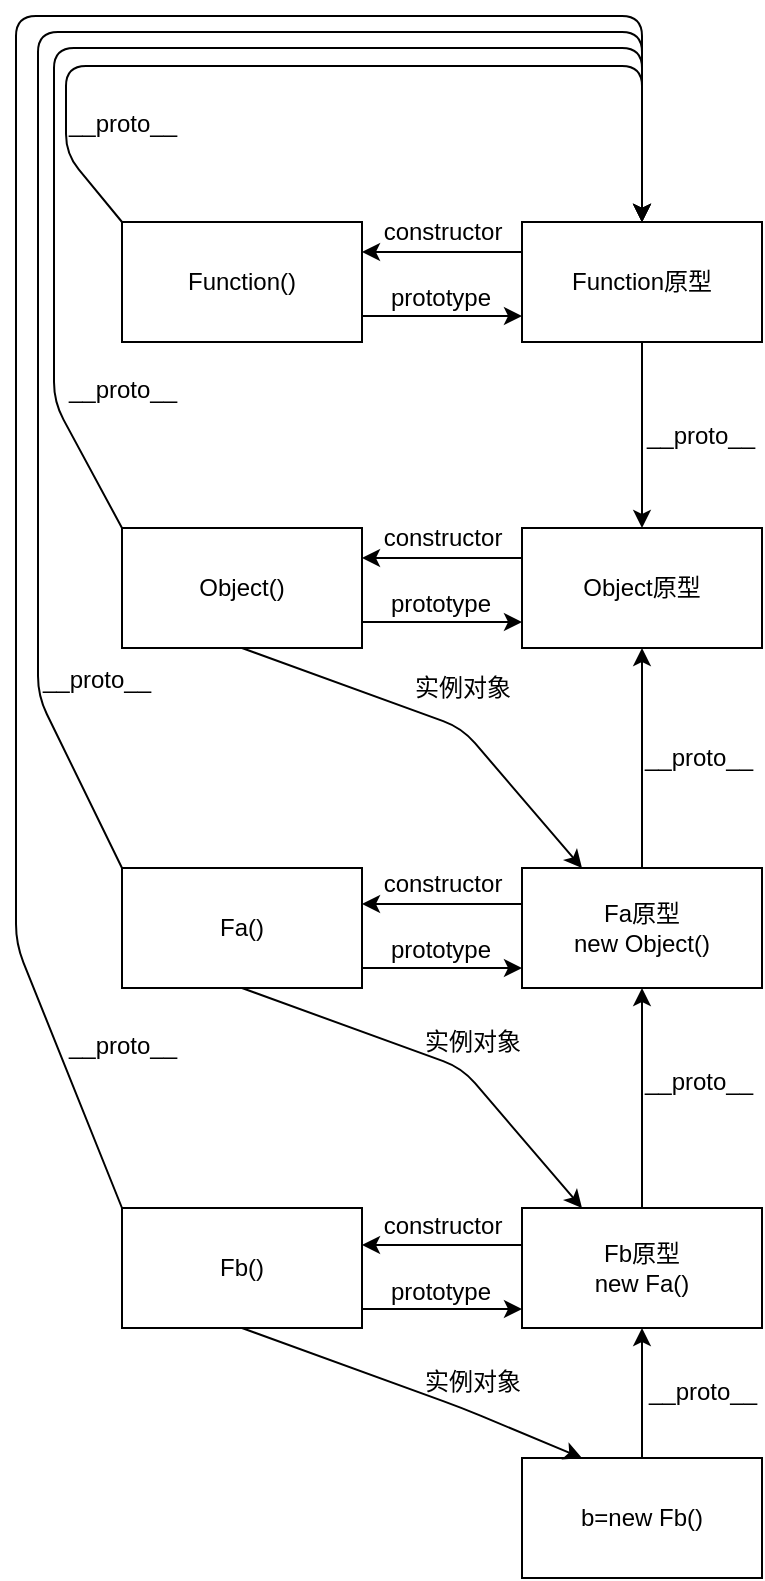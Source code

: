 <mxfile version="13.4.8" type="device"><diagram id="Ke9rMWxF1_PQh5NCXmY5" name="第 1 页"><mxGraphModel dx="1422" dy="1882" grid="0" gridSize="10" guides="1" tooltips="1" connect="1" arrows="1" fold="1" page="1" pageScale="1" pageWidth="827" pageHeight="1169" math="0" shadow="0"><root><mxCell id="0"/><mxCell id="1" parent="0"/><mxCell id="jwcJNlYKKYTkfmkZZnPN-32" value="Fa()" style="rounded=0;whiteSpace=wrap;html=1;" vertex="1" parent="1"><mxGeometry x="140" y="290" width="120" height="60" as="geometry"/></mxCell><mxCell id="jwcJNlYKKYTkfmkZZnPN-33" value="Fa原型&lt;br&gt;new Object()" style="rounded=0;whiteSpace=wrap;html=1;" vertex="1" parent="1"><mxGeometry x="340" y="290" width="120" height="60" as="geometry"/></mxCell><mxCell id="jwcJNlYKKYTkfmkZZnPN-34" value="" style="edgeStyle=orthogonalEdgeStyle;rounded=0;orthogonalLoop=1;jettySize=auto;html=1;" edge="1" parent="1" source="jwcJNlYKKYTkfmkZZnPN-35" target="jwcJNlYKKYTkfmkZZnPN-37"><mxGeometry relative="1" as="geometry"><Array as="points"><mxPoint x="305" y="167"/><mxPoint x="305" y="167"/></Array></mxGeometry></mxCell><mxCell id="jwcJNlYKKYTkfmkZZnPN-35" value="Object()" style="rounded=0;whiteSpace=wrap;html=1;" vertex="1" parent="1"><mxGeometry x="140" y="120" width="120" height="60" as="geometry"/></mxCell><mxCell id="jwcJNlYKKYTkfmkZZnPN-36" style="edgeStyle=orthogonalEdgeStyle;rounded=0;orthogonalLoop=1;jettySize=auto;html=1;exitX=0;exitY=0.25;exitDx=0;exitDy=0;entryX=1;entryY=0.25;entryDx=0;entryDy=0;" edge="1" parent="1" source="jwcJNlYKKYTkfmkZZnPN-37" target="jwcJNlYKKYTkfmkZZnPN-35"><mxGeometry relative="1" as="geometry"><Array as="points"><mxPoint x="319" y="135"/><mxPoint x="319" y="135"/></Array></mxGeometry></mxCell><mxCell id="jwcJNlYKKYTkfmkZZnPN-37" value="Object原型" style="rounded=0;whiteSpace=wrap;html=1;" vertex="1" parent="1"><mxGeometry x="340" y="120" width="120" height="60" as="geometry"/></mxCell><mxCell id="jwcJNlYKKYTkfmkZZnPN-38" value="prototype" style="text;html=1;align=center;verticalAlign=middle;resizable=0;points=[];autosize=1;" vertex="1" parent="1"><mxGeometry x="264" y="148" width="70" height="20" as="geometry"/></mxCell><mxCell id="jwcJNlYKKYTkfmkZZnPN-39" value="constructor" style="text;html=1;align=center;verticalAlign=middle;resizable=0;points=[];autosize=1;" vertex="1" parent="1"><mxGeometry x="265" y="115" width="70" height="20" as="geometry"/></mxCell><mxCell id="jwcJNlYKKYTkfmkZZnPN-40" value="Fb()" style="rounded=0;whiteSpace=wrap;html=1;" vertex="1" parent="1"><mxGeometry x="140" y="460" width="120" height="60" as="geometry"/></mxCell><mxCell id="jwcJNlYKKYTkfmkZZnPN-41" value="Fb原型&lt;br&gt;new Fa()" style="rounded=0;whiteSpace=wrap;html=1;" vertex="1" parent="1"><mxGeometry x="340" y="460" width="120" height="60" as="geometry"/></mxCell><mxCell id="jwcJNlYKKYTkfmkZZnPN-42" value="" style="endArrow=classic;html=1;exitX=0.5;exitY=0;exitDx=0;exitDy=0;entryX=0.5;entryY=1;entryDx=0;entryDy=0;" edge="1" parent="1" source="jwcJNlYKKYTkfmkZZnPN-33" target="jwcJNlYKKYTkfmkZZnPN-37"><mxGeometry width="50" height="50" relative="1" as="geometry"><mxPoint x="380" y="290" as="sourcePoint"/><mxPoint x="430" y="240" as="targetPoint"/></mxGeometry></mxCell><mxCell id="jwcJNlYKKYTkfmkZZnPN-43" value="__proto__" style="text;html=1;align=center;verticalAlign=middle;resizable=0;points=[];" vertex="1" connectable="0" parent="jwcJNlYKKYTkfmkZZnPN-42"><mxGeometry x="-0.236" relative="1" as="geometry"><mxPoint x="28" y="-13" as="offset"/></mxGeometry></mxCell><mxCell id="jwcJNlYKKYTkfmkZZnPN-44" value="" style="endArrow=classic;html=1;exitX=0.5;exitY=0;exitDx=0;exitDy=0;entryX=0.5;entryY=1;entryDx=0;entryDy=0;" edge="1" parent="1" source="jwcJNlYKKYTkfmkZZnPN-41" target="jwcJNlYKKYTkfmkZZnPN-33"><mxGeometry width="50" height="50" relative="1" as="geometry"><mxPoint x="410" y="300" as="sourcePoint"/><mxPoint x="410" y="190" as="targetPoint"/></mxGeometry></mxCell><mxCell id="jwcJNlYKKYTkfmkZZnPN-45" value="" style="endArrow=classic;html=1;exitX=0.5;exitY=1;exitDx=0;exitDy=0;entryX=0.25;entryY=0;entryDx=0;entryDy=0;" edge="1" parent="1" source="jwcJNlYKKYTkfmkZZnPN-32" target="jwcJNlYKKYTkfmkZZnPN-41"><mxGeometry width="50" height="50" relative="1" as="geometry"><mxPoint x="410" y="470" as="sourcePoint"/><mxPoint x="410" y="360" as="targetPoint"/><Array as="points"><mxPoint x="310" y="390"/></Array></mxGeometry></mxCell><mxCell id="jwcJNlYKKYTkfmkZZnPN-46" value="" style="endArrow=classic;html=1;entryX=0.25;entryY=0;entryDx=0;entryDy=0;" edge="1" parent="1"><mxGeometry width="50" height="50" relative="1" as="geometry"><mxPoint x="200" y="180" as="sourcePoint"/><mxPoint x="370" y="290" as="targetPoint"/><Array as="points"><mxPoint x="310" y="220"/></Array></mxGeometry></mxCell><mxCell id="jwcJNlYKKYTkfmkZZnPN-47" value="实例对象" style="text;html=1;align=center;verticalAlign=middle;resizable=0;points=[];" vertex="1" connectable="0" parent="jwcJNlYKKYTkfmkZZnPN-46"><mxGeometry x="-0.039" y="1" relative="1" as="geometry"><mxPoint x="14.74" y="-13.58" as="offset"/></mxGeometry></mxCell><mxCell id="jwcJNlYKKYTkfmkZZnPN-48" value="" style="edgeStyle=orthogonalEdgeStyle;rounded=0;orthogonalLoop=1;jettySize=auto;html=1;" edge="1" parent="1" source="jwcJNlYKKYTkfmkZZnPN-49" target="jwcJNlYKKYTkfmkZZnPN-41"><mxGeometry relative="1" as="geometry"/></mxCell><mxCell id="jwcJNlYKKYTkfmkZZnPN-49" value="b=new Fb()" style="rounded=0;whiteSpace=wrap;html=1;" vertex="1" parent="1"><mxGeometry x="340" y="585" width="120" height="60" as="geometry"/></mxCell><mxCell id="jwcJNlYKKYTkfmkZZnPN-50" value="实例对象" style="text;html=1;align=center;verticalAlign=middle;resizable=0;points=[];" vertex="1" connectable="0" parent="1"><mxGeometry x="300.001" y="389.996" as="geometry"><mxPoint x="14.74" y="-13.58" as="offset"/></mxGeometry></mxCell><mxCell id="jwcJNlYKKYTkfmkZZnPN-51" value="" style="endArrow=classic;html=1;entryX=0.25;entryY=0;entryDx=0;entryDy=0;exitX=0.5;exitY=1;exitDx=0;exitDy=0;" edge="1" parent="1" source="jwcJNlYKKYTkfmkZZnPN-40" target="jwcJNlYKKYTkfmkZZnPN-49"><mxGeometry width="50" height="50" relative="1" as="geometry"><mxPoint x="210" y="560" as="sourcePoint"/><mxPoint x="370" y="630" as="targetPoint"/><Array as="points"><mxPoint x="310" y="560"/></Array></mxGeometry></mxCell><mxCell id="jwcJNlYKKYTkfmkZZnPN-52" value="实例对象" style="text;html=1;align=center;verticalAlign=middle;resizable=0;points=[];" vertex="1" connectable="0" parent="1"><mxGeometry x="300.001" y="559.996" as="geometry"><mxPoint x="14.74" y="-13.58" as="offset"/></mxGeometry></mxCell><mxCell id="jwcJNlYKKYTkfmkZZnPN-53" value="__proto__" style="text;html=1;align=center;verticalAlign=middle;resizable=0;points=[];" vertex="1" connectable="0" parent="1"><mxGeometry x="398" y="405" as="geometry"><mxPoint x="30" y="-8" as="offset"/></mxGeometry></mxCell><mxCell id="jwcJNlYKKYTkfmkZZnPN-54" value="__proto__" style="text;html=1;align=center;verticalAlign=middle;resizable=0;points=[];" vertex="1" connectable="0" parent="1"><mxGeometry x="400" y="560" as="geometry"><mxPoint x="30" y="-8" as="offset"/></mxGeometry></mxCell><mxCell id="jwcJNlYKKYTkfmkZZnPN-55" value="" style="edgeStyle=orthogonalEdgeStyle;rounded=0;orthogonalLoop=1;jettySize=auto;html=1;" edge="1" parent="1"><mxGeometry relative="1" as="geometry"><mxPoint x="260" y="340" as="sourcePoint"/><mxPoint x="340" y="340" as="targetPoint"/><Array as="points"><mxPoint x="305" y="340"/><mxPoint x="305" y="340"/></Array></mxGeometry></mxCell><mxCell id="jwcJNlYKKYTkfmkZZnPN-56" style="edgeStyle=orthogonalEdgeStyle;rounded=0;orthogonalLoop=1;jettySize=auto;html=1;exitX=0;exitY=0.25;exitDx=0;exitDy=0;entryX=1;entryY=0.25;entryDx=0;entryDy=0;" edge="1" parent="1"><mxGeometry relative="1" as="geometry"><mxPoint x="340" y="308" as="sourcePoint"/><mxPoint x="260" y="308" as="targetPoint"/><Array as="points"><mxPoint x="319" y="308"/><mxPoint x="319" y="308"/></Array></mxGeometry></mxCell><mxCell id="jwcJNlYKKYTkfmkZZnPN-57" value="prototype" style="text;html=1;align=center;verticalAlign=middle;resizable=0;points=[];autosize=1;" vertex="1" parent="1"><mxGeometry x="264" y="321" width="70" height="20" as="geometry"/></mxCell><mxCell id="jwcJNlYKKYTkfmkZZnPN-58" value="constructor" style="text;html=1;align=center;verticalAlign=middle;resizable=0;points=[];autosize=1;" vertex="1" parent="1"><mxGeometry x="265" y="288" width="70" height="20" as="geometry"/></mxCell><mxCell id="jwcJNlYKKYTkfmkZZnPN-59" value="" style="edgeStyle=orthogonalEdgeStyle;rounded=0;orthogonalLoop=1;jettySize=auto;html=1;" edge="1" parent="1"><mxGeometry relative="1" as="geometry"><mxPoint x="260" y="510.5" as="sourcePoint"/><mxPoint x="340" y="510.5" as="targetPoint"/><Array as="points"><mxPoint x="305" y="510.5"/><mxPoint x="305" y="510.5"/></Array></mxGeometry></mxCell><mxCell id="jwcJNlYKKYTkfmkZZnPN-60" style="edgeStyle=orthogonalEdgeStyle;rounded=0;orthogonalLoop=1;jettySize=auto;html=1;exitX=0;exitY=0.25;exitDx=0;exitDy=0;entryX=1;entryY=0.25;entryDx=0;entryDy=0;" edge="1" parent="1"><mxGeometry relative="1" as="geometry"><mxPoint x="340" y="478.5" as="sourcePoint"/><mxPoint x="260" y="478.5" as="targetPoint"/><Array as="points"><mxPoint x="319" y="478.5"/><mxPoint x="319" y="478.5"/></Array></mxGeometry></mxCell><mxCell id="jwcJNlYKKYTkfmkZZnPN-61" value="prototype" style="text;html=1;align=center;verticalAlign=middle;resizable=0;points=[];autosize=1;" vertex="1" parent="1"><mxGeometry x="264" y="491.5" width="70" height="20" as="geometry"/></mxCell><mxCell id="jwcJNlYKKYTkfmkZZnPN-62" value="constructor" style="text;html=1;align=center;verticalAlign=middle;resizable=0;points=[];autosize=1;" vertex="1" parent="1"><mxGeometry x="265" y="458.5" width="70" height="20" as="geometry"/></mxCell><mxCell id="jwcJNlYKKYTkfmkZZnPN-63" value="" style="edgeStyle=orthogonalEdgeStyle;rounded=0;orthogonalLoop=1;jettySize=auto;html=1;" edge="1" source="jwcJNlYKKYTkfmkZZnPN-64" target="jwcJNlYKKYTkfmkZZnPN-66" parent="1"><mxGeometry relative="1" as="geometry"><Array as="points"><mxPoint x="305" y="14"/><mxPoint x="305" y="14"/></Array></mxGeometry></mxCell><mxCell id="jwcJNlYKKYTkfmkZZnPN-64" value="Function()" style="rounded=0;whiteSpace=wrap;html=1;" vertex="1" parent="1"><mxGeometry x="140" y="-33" width="120" height="60" as="geometry"/></mxCell><mxCell id="jwcJNlYKKYTkfmkZZnPN-65" style="edgeStyle=orthogonalEdgeStyle;rounded=0;orthogonalLoop=1;jettySize=auto;html=1;exitX=0;exitY=0.25;exitDx=0;exitDy=0;entryX=1;entryY=0.25;entryDx=0;entryDy=0;" edge="1" source="jwcJNlYKKYTkfmkZZnPN-66" target="jwcJNlYKKYTkfmkZZnPN-64" parent="1"><mxGeometry relative="1" as="geometry"><Array as="points"><mxPoint x="319" y="-18"/><mxPoint x="319" y="-18"/></Array></mxGeometry></mxCell><mxCell id="jwcJNlYKKYTkfmkZZnPN-66" value="Function原型" style="rounded=0;whiteSpace=wrap;html=1;" vertex="1" parent="1"><mxGeometry x="340" y="-33" width="120" height="60" as="geometry"/></mxCell><mxCell id="jwcJNlYKKYTkfmkZZnPN-67" value="prototype" style="text;html=1;align=center;verticalAlign=middle;resizable=0;points=[];autosize=1;" vertex="1" parent="1"><mxGeometry x="264" y="-5" width="70" height="20" as="geometry"/></mxCell><mxCell id="jwcJNlYKKYTkfmkZZnPN-68" value="constructor" style="text;html=1;align=center;verticalAlign=middle;resizable=0;points=[];autosize=1;" vertex="1" parent="1"><mxGeometry x="265" y="-38" width="70" height="20" as="geometry"/></mxCell><mxCell id="jwcJNlYKKYTkfmkZZnPN-69" value="" style="endArrow=classic;html=1;exitX=0.5;exitY=1;exitDx=0;exitDy=0;entryX=0.5;entryY=0;entryDx=0;entryDy=0;" edge="1" parent="1" source="jwcJNlYKKYTkfmkZZnPN-66" target="jwcJNlYKKYTkfmkZZnPN-37"><mxGeometry width="50" height="50" relative="1" as="geometry"><mxPoint x="410" y="300" as="sourcePoint"/><mxPoint x="410" y="190" as="targetPoint"/></mxGeometry></mxCell><mxCell id="jwcJNlYKKYTkfmkZZnPN-70" value="__proto__" style="text;html=1;align=center;verticalAlign=middle;resizable=0;points=[];" vertex="1" connectable="0" parent="jwcJNlYKKYTkfmkZZnPN-69"><mxGeometry x="-0.236" relative="1" as="geometry"><mxPoint x="29" y="11" as="offset"/></mxGeometry></mxCell><mxCell id="jwcJNlYKKYTkfmkZZnPN-71" value="" style="endArrow=classic;html=1;exitX=0;exitY=0;exitDx=0;exitDy=0;entryX=0.5;entryY=0;entryDx=0;entryDy=0;" edge="1" parent="1" source="jwcJNlYKKYTkfmkZZnPN-64" target="jwcJNlYKKYTkfmkZZnPN-66"><mxGeometry width="50" height="50" relative="1" as="geometry"><mxPoint x="167" y="-105" as="sourcePoint"/><mxPoint x="457" y="-131" as="targetPoint"/><Array as="points"><mxPoint x="112" y="-67"/><mxPoint x="112" y="-111"/><mxPoint x="400" y="-111"/></Array></mxGeometry></mxCell><mxCell id="jwcJNlYKKYTkfmkZZnPN-72" value="__proto__" style="text;html=1;align=center;verticalAlign=middle;resizable=0;points=[];" vertex="1" connectable="0" parent="1"><mxGeometry x="140" y="-82" as="geometry"/></mxCell><mxCell id="jwcJNlYKKYTkfmkZZnPN-73" value="" style="endArrow=classic;html=1;exitX=0;exitY=0;exitDx=0;exitDy=0;entryX=0.5;entryY=0;entryDx=0;entryDy=0;" edge="1" parent="1" source="jwcJNlYKKYTkfmkZZnPN-35" target="jwcJNlYKKYTkfmkZZnPN-66"><mxGeometry width="50" height="50" relative="1" as="geometry"><mxPoint x="134" y="124" as="sourcePoint"/><mxPoint x="117" as="targetPoint"/><Array as="points"><mxPoint x="106" y="57"/><mxPoint x="106" y="-120"/><mxPoint x="400" y="-120"/></Array></mxGeometry></mxCell><mxCell id="jwcJNlYKKYTkfmkZZnPN-74" value="__proto__" style="text;html=1;align=center;verticalAlign=middle;resizable=0;points=[];" vertex="1" connectable="0" parent="1"><mxGeometry x="140" y="51" as="geometry"/></mxCell><mxCell id="jwcJNlYKKYTkfmkZZnPN-75" value="" style="endArrow=classic;html=1;exitX=0;exitY=0;exitDx=0;exitDy=0;entryX=0.5;entryY=0;entryDx=0;entryDy=0;" edge="1" parent="1" source="jwcJNlYKKYTkfmkZZnPN-32" target="jwcJNlYKKYTkfmkZZnPN-66"><mxGeometry width="50" height="50" relative="1" as="geometry"><mxPoint x="85" y="248" as="sourcePoint"/><mxPoint x="135" y="198" as="targetPoint"/><Array as="points"><mxPoint x="98" y="204"/><mxPoint x="98" y="-128"/><mxPoint x="400" y="-128"/></Array></mxGeometry></mxCell><mxCell id="jwcJNlYKKYTkfmkZZnPN-76" value="__proto__" style="text;html=1;align=center;verticalAlign=middle;resizable=0;points=[];" vertex="1" connectable="0" parent="1"><mxGeometry x="104" y="195" as="geometry"><mxPoint x="23" y="1" as="offset"/></mxGeometry></mxCell><mxCell id="jwcJNlYKKYTkfmkZZnPN-77" value="" style="endArrow=classic;html=1;exitX=0;exitY=0;exitDx=0;exitDy=0;entryX=0.5;entryY=0;entryDx=0;entryDy=0;" edge="1" parent="1" source="jwcJNlYKKYTkfmkZZnPN-40" target="jwcJNlYKKYTkfmkZZnPN-66"><mxGeometry width="50" height="50" relative="1" as="geometry"><mxPoint x="121" y="416" as="sourcePoint"/><mxPoint x="171" y="366" as="targetPoint"/><Array as="points"><mxPoint x="87" y="328"/><mxPoint x="87" y="-136"/><mxPoint x="400" y="-136"/></Array></mxGeometry></mxCell><mxCell id="jwcJNlYKKYTkfmkZZnPN-78" value="__proto__" style="text;html=1;align=center;verticalAlign=middle;resizable=0;points=[];" vertex="1" connectable="0" parent="1"><mxGeometry x="140" y="379" as="geometry"/></mxCell></root></mxGraphModel></diagram></mxfile>